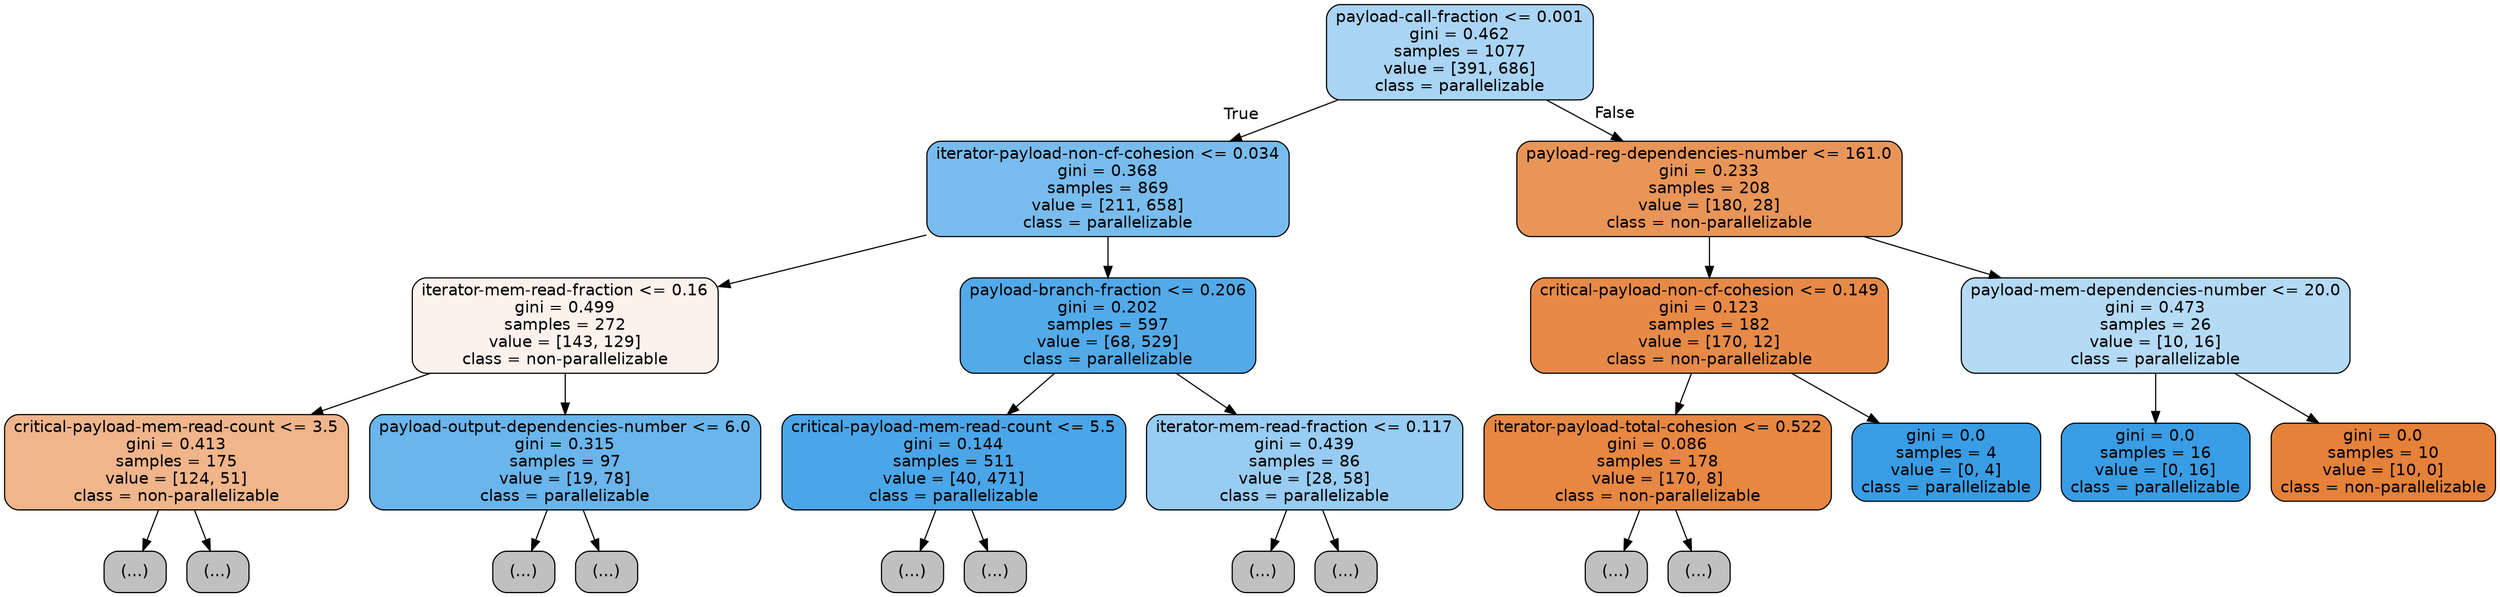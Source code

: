digraph Tree {
node [shape=box, style="filled, rounded", color="black", fontname=helvetica] ;
edge [fontname=helvetica] ;
0 [label="payload-call-fraction <= 0.001\ngini = 0.462\nsamples = 1077\nvalue = [391, 686]\nclass = parallelizable", fillcolor="#399de56e"] ;
1 [label="iterator-payload-non-cf-cohesion <= 0.034\ngini = 0.368\nsamples = 869\nvalue = [211, 658]\nclass = parallelizable", fillcolor="#399de5ad"] ;
0 -> 1 [labeldistance=2.5, labelangle=45, headlabel="True"] ;
2 [label="iterator-mem-read-fraction <= 0.16\ngini = 0.499\nsamples = 272\nvalue = [143, 129]\nclass = non-parallelizable", fillcolor="#e5813919"] ;
1 -> 2 ;
3 [label="critical-payload-mem-read-count <= 3.5\ngini = 0.413\nsamples = 175\nvalue = [124, 51]\nclass = non-parallelizable", fillcolor="#e5813996"] ;
2 -> 3 ;
4 [label="(...)", fillcolor="#C0C0C0"] ;
3 -> 4 ;
49 [label="(...)", fillcolor="#C0C0C0"] ;
3 -> 49 ;
50 [label="payload-output-dependencies-number <= 6.0\ngini = 0.315\nsamples = 97\nvalue = [19, 78]\nclass = parallelizable", fillcolor="#399de5c1"] ;
2 -> 50 ;
51 [label="(...)", fillcolor="#C0C0C0"] ;
50 -> 51 ;
70 [label="(...)", fillcolor="#C0C0C0"] ;
50 -> 70 ;
71 [label="payload-branch-fraction <= 0.206\ngini = 0.202\nsamples = 597\nvalue = [68, 529]\nclass = parallelizable", fillcolor="#399de5de"] ;
1 -> 71 ;
72 [label="critical-payload-mem-read-count <= 5.5\ngini = 0.144\nsamples = 511\nvalue = [40, 471]\nclass = parallelizable", fillcolor="#399de5e9"] ;
71 -> 72 ;
73 [label="(...)", fillcolor="#C0C0C0"] ;
72 -> 73 ;
134 [label="(...)", fillcolor="#C0C0C0"] ;
72 -> 134 ;
145 [label="iterator-mem-read-fraction <= 0.117\ngini = 0.439\nsamples = 86\nvalue = [28, 58]\nclass = parallelizable", fillcolor="#399de584"] ;
71 -> 145 ;
146 [label="(...)", fillcolor="#C0C0C0"] ;
145 -> 146 ;
163 [label="(...)", fillcolor="#C0C0C0"] ;
145 -> 163 ;
174 [label="payload-reg-dependencies-number <= 161.0\ngini = 0.233\nsamples = 208\nvalue = [180, 28]\nclass = non-parallelizable", fillcolor="#e58139d7"] ;
0 -> 174 [labeldistance=2.5, labelangle=-45, headlabel="False"] ;
175 [label="critical-payload-non-cf-cohesion <= 0.149\ngini = 0.123\nsamples = 182\nvalue = [170, 12]\nclass = non-parallelizable", fillcolor="#e58139ed"] ;
174 -> 175 ;
176 [label="iterator-payload-total-cohesion <= 0.522\ngini = 0.086\nsamples = 178\nvalue = [170, 8]\nclass = non-parallelizable", fillcolor="#e58139f3"] ;
175 -> 176 ;
177 [label="(...)", fillcolor="#C0C0C0"] ;
176 -> 177 ;
192 [label="(...)", fillcolor="#C0C0C0"] ;
176 -> 192 ;
195 [label="gini = 0.0\nsamples = 4\nvalue = [0, 4]\nclass = parallelizable", fillcolor="#399de5ff"] ;
175 -> 195 ;
196 [label="payload-mem-dependencies-number <= 20.0\ngini = 0.473\nsamples = 26\nvalue = [10, 16]\nclass = parallelizable", fillcolor="#399de560"] ;
174 -> 196 ;
197 [label="gini = 0.0\nsamples = 16\nvalue = [0, 16]\nclass = parallelizable", fillcolor="#399de5ff"] ;
196 -> 197 ;
198 [label="gini = 0.0\nsamples = 10\nvalue = [10, 0]\nclass = non-parallelizable", fillcolor="#e58139ff"] ;
196 -> 198 ;
}